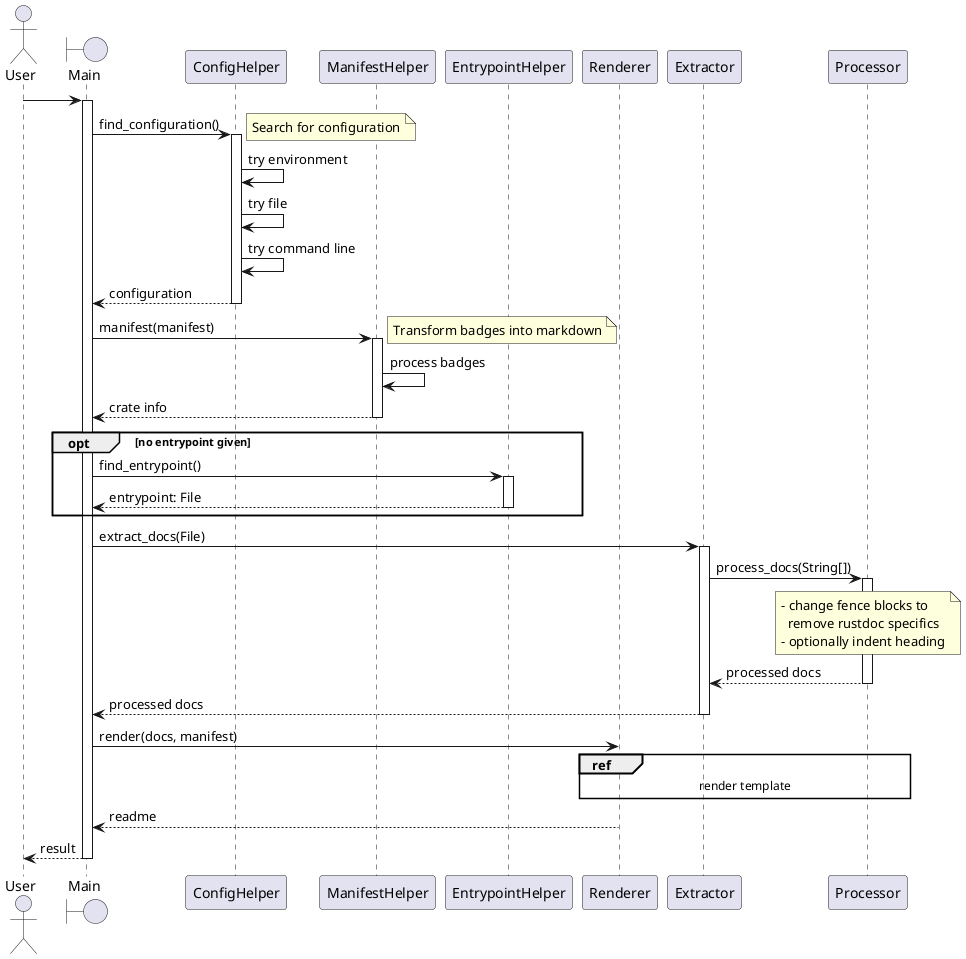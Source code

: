 @startuml flow

actor User
boundary Main
participant ConfigHelper
participant ManifestHelper
participant EntrypointHelper
participant Renderer
participant Extractor
participant Processor

User -> Main
activate Main

Main -> ConfigHelper: find_configuration()
activate ConfigHelper
note right: Search for configuration

ConfigHelper -> ConfigHelper: try environment
ConfigHelper -> ConfigHelper: try file
ConfigHelper -> ConfigHelper: try command line

Main <-- ConfigHelper: configuration
deactivate ConfigHelper

Main -> ManifestHelper: manifest(manifest)
activate ManifestHelper
note right: Transform badges into markdown

ManifestHelper -> ManifestHelper: process badges

Main <-- ManifestHelper: crate info
deactivate ManifestHelper

opt no entrypoint given
    Main -> EntrypointHelper: find_entrypoint()
    activate EntrypointHelper
    Main <-- EntrypointHelper: entrypoint: File
    deactivate EntrypointHelper
end

Main -> Extractor: extract_docs(File)
activate Extractor

Extractor -> Processor: process_docs(String[])
note over Processor
    - change fence blocks to
      remove rustdoc specifics
    - optionally indent heading
end note
activate Processor

Extractor <-- Processor: processed docs
deactivate Processor

Main <-- Extractor: processed docs
deactivate Extractor

Main -> Renderer: render(docs, manifest)
ref over Renderer, Extractor, Processor: render template
Main <-- Renderer: readme

User <-- Main: result

deactivate Main

@enduml

@startuml render

participant Renderer
participant Extractor
participant Processor

[-> Renderer: render(docs, manifest)
activate Renderer

alt without template
    Renderer -> Renderer: add crate info
    note left
        Add title
        Add badges
        Add license
    end note
else using template
    Renderer -> Renderer: process\nsubstitutions
    Renderer -> Renderer: process\ninclusions
    activate Renderer

    loop included files
        note left of Renderer
            Include doc string
            from other files
        end note
        Renderer -> Extractor: extract_docs(file)
        activate Extractor
        Extractor -> Processor: process_docs(docs)
        activate Processor
        Extractor <-- Processor: processed docs
        deactivate Processor
        Renderer <-- Extractor: extracted docs
        deactivate Extractor
        Renderer -> Renderer: include docs
    end
    |||
    deactivate Renderer
    |||
end

[<-- Renderer: rendered readme
deactivate Renderer

@enduml